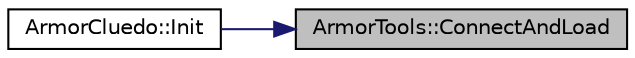 digraph "ArmorTools::ConnectAndLoad"
{
 // LATEX_PDF_SIZE
  edge [fontname="Helvetica",fontsize="10",labelfontname="Helvetica",labelfontsize="10"];
  node [fontname="Helvetica",fontsize="10",shape=record];
  rankdir="RL";
  Node1 [label="ArmorTools::ConnectAndLoad",height=0.2,width=0.4,color="black", fillcolor="grey75", style="filled", fontcolor="black",tooltip="connect to the server and load the ontology from file."];
  Node1 -> Node2 [dir="back",color="midnightblue",fontsize="10",style="solid",fontname="Helvetica"];
  Node2 [label="ArmorCluedo::Init",height=0.2,width=0.4,color="black", fillcolor="white", style="filled",URL="$a00173_a66ce2d9f5c665ab14761233b32ab1ec6.html#a66ce2d9f5c665ab14761233b32ab1ec6",tooltip="initizalize the interface"];
}
